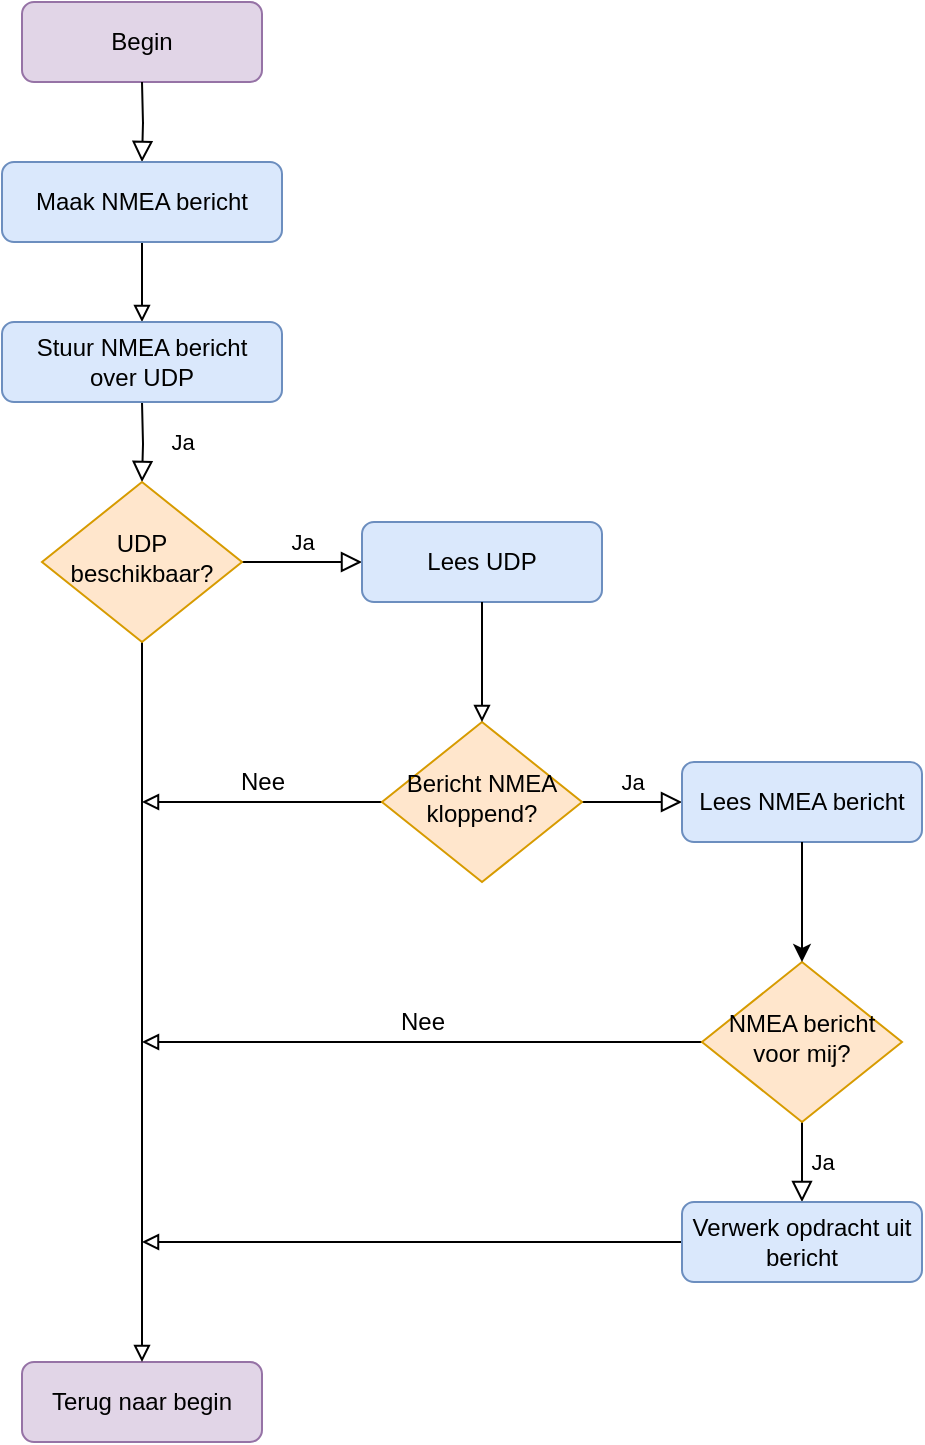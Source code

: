 <mxfile version="14.1.8" type="device"><diagram id="C5RBs43oDa-KdzZeNtuy" name="Page-1"><mxGraphModel dx="780" dy="853" grid="1" gridSize="10" guides="1" tooltips="1" connect="1" arrows="1" fold="1" page="1" pageScale="1" pageWidth="827" pageHeight="1169" math="0" shadow="0"><root><mxCell id="WIyWlLk6GJQsqaUBKTNV-0"/><mxCell id="WIyWlLk6GJQsqaUBKTNV-1" parent="WIyWlLk6GJQsqaUBKTNV-0"/><mxCell id="WIyWlLk6GJQsqaUBKTNV-3" value="Begin" style="rounded=1;whiteSpace=wrap;html=1;fontSize=12;glass=0;strokeWidth=1;shadow=0;fillColor=#e1d5e7;strokeColor=#9673a6;" parent="WIyWlLk6GJQsqaUBKTNV-1" vertex="1"><mxGeometry x="160" y="160" width="120" height="40" as="geometry"/></mxCell><mxCell id="WIyWlLk6GJQsqaUBKTNV-4" value="" style="rounded=0;html=1;jettySize=auto;orthogonalLoop=1;fontSize=11;endArrow=block;endFill=0;endSize=8;strokeWidth=1;shadow=0;labelBackgroundColor=none;edgeStyle=orthogonalEdgeStyle;exitX=0.5;exitY=1;exitDx=0;exitDy=0;" parent="WIyWlLk6GJQsqaUBKTNV-1" edge="1"><mxGeometry y="20" relative="1" as="geometry"><mxPoint as="offset"/><mxPoint x="220" y="200" as="sourcePoint"/><mxPoint x="220.0" y="240" as="targetPoint"/></mxGeometry></mxCell><mxCell id="WIyWlLk6GJQsqaUBKTNV-8" value="Ja" style="rounded=0;html=1;jettySize=auto;orthogonalLoop=1;fontSize=11;endArrow=block;endFill=0;endSize=8;strokeWidth=1;shadow=0;labelBackgroundColor=none;edgeStyle=orthogonalEdgeStyle;entryX=0.5;entryY=0;entryDx=0;entryDy=0;" parent="WIyWlLk6GJQsqaUBKTNV-1" target="o1F-5fitZRkF2Uo5-Anx-1" edge="1"><mxGeometry y="20" relative="1" as="geometry"><mxPoint as="offset"/><mxPoint x="220" y="360" as="sourcePoint"/><mxPoint x="220" y="420" as="targetPoint"/></mxGeometry></mxCell><mxCell id="WIyWlLk6GJQsqaUBKTNV-11" value="Terug naar begin" style="rounded=1;whiteSpace=wrap;html=1;fontSize=12;glass=0;strokeWidth=1;shadow=0;fillColor=#e1d5e7;strokeColor=#9673a6;" parent="WIyWlLk6GJQsqaUBKTNV-1" vertex="1"><mxGeometry x="160" y="840" width="120" height="40" as="geometry"/></mxCell><mxCell id="o1F-5fitZRkF2Uo5-Anx-21" style="edgeStyle=orthogonalEdgeStyle;rounded=0;orthogonalLoop=1;jettySize=auto;html=1;entryX=0.5;entryY=0;entryDx=0;entryDy=0;endArrow=block;endFill=0;" parent="WIyWlLk6GJQsqaUBKTNV-1" source="WIyWlLk6GJQsqaUBKTNV-12" target="o1F-5fitZRkF2Uo5-Anx-20" edge="1"><mxGeometry relative="1" as="geometry"/></mxCell><mxCell id="WIyWlLk6GJQsqaUBKTNV-12" value="Maak NMEA bericht" style="rounded=1;whiteSpace=wrap;html=1;fontSize=12;glass=0;strokeWidth=1;shadow=0;fillColor=#dae8fc;strokeColor=#6c8ebf;" parent="WIyWlLk6GJQsqaUBKTNV-1" vertex="1"><mxGeometry x="150" y="240" width="140" height="40" as="geometry"/></mxCell><mxCell id="o1F-5fitZRkF2Uo5-Anx-0" value="Ja" style="edgeStyle=orthogonalEdgeStyle;rounded=0;html=1;jettySize=auto;orthogonalLoop=1;fontSize=11;endArrow=block;endFill=0;endSize=8;strokeWidth=1;shadow=0;labelBackgroundColor=none;" parent="WIyWlLk6GJQsqaUBKTNV-1" source="o1F-5fitZRkF2Uo5-Anx-1" target="o1F-5fitZRkF2Uo5-Anx-2" edge="1"><mxGeometry y="10" relative="1" as="geometry"><mxPoint as="offset"/></mxGeometry></mxCell><mxCell id="o1F-5fitZRkF2Uo5-Anx-14" style="edgeStyle=orthogonalEdgeStyle;rounded=0;orthogonalLoop=1;jettySize=auto;html=1;entryX=0.5;entryY=0;entryDx=0;entryDy=0;endArrow=block;endFill=0;" parent="WIyWlLk6GJQsqaUBKTNV-1" source="o1F-5fitZRkF2Uo5-Anx-1" target="WIyWlLk6GJQsqaUBKTNV-11" edge="1"><mxGeometry relative="1" as="geometry"/></mxCell><mxCell id="o1F-5fitZRkF2Uo5-Anx-1" value="UDP beschikbaar?" style="rhombus;whiteSpace=wrap;html=1;shadow=0;fontFamily=Helvetica;fontSize=12;align=center;strokeWidth=1;spacing=6;spacingTop=-4;fillColor=#ffe6cc;strokeColor=#d79b00;" parent="WIyWlLk6GJQsqaUBKTNV-1" vertex="1"><mxGeometry x="170" y="400" width="100" height="80" as="geometry"/></mxCell><mxCell id="o1F-5fitZRkF2Uo5-Anx-2" value="Lees UDP" style="rounded=1;whiteSpace=wrap;html=1;fontSize=12;glass=0;strokeWidth=1;shadow=0;fillColor=#dae8fc;strokeColor=#6c8ebf;" parent="WIyWlLk6GJQsqaUBKTNV-1" vertex="1"><mxGeometry x="330" y="420" width="120" height="40" as="geometry"/></mxCell><mxCell id="o1F-5fitZRkF2Uo5-Anx-4" value="Ja" style="edgeStyle=orthogonalEdgeStyle;rounded=0;html=1;jettySize=auto;orthogonalLoop=1;fontSize=11;endArrow=block;endFill=0;endSize=8;strokeWidth=1;shadow=0;labelBackgroundColor=none;" parent="WIyWlLk6GJQsqaUBKTNV-1" source="o1F-5fitZRkF2Uo5-Anx-5" target="o1F-5fitZRkF2Uo5-Anx-6" edge="1"><mxGeometry y="10" relative="1" as="geometry"><mxPoint as="offset"/></mxGeometry></mxCell><mxCell id="o1F-5fitZRkF2Uo5-Anx-15" style="edgeStyle=orthogonalEdgeStyle;rounded=0;orthogonalLoop=1;jettySize=auto;html=1;endArrow=block;endFill=0;" parent="WIyWlLk6GJQsqaUBKTNV-1" source="o1F-5fitZRkF2Uo5-Anx-5" edge="1"><mxGeometry relative="1" as="geometry"><mxPoint x="220" y="560" as="targetPoint"/></mxGeometry></mxCell><mxCell id="o1F-5fitZRkF2Uo5-Anx-5" value="Bericht NMEA kloppend?" style="rhombus;whiteSpace=wrap;html=1;shadow=0;fontFamily=Helvetica;fontSize=12;align=center;strokeWidth=1;spacing=6;spacingTop=-4;fillColor=#ffe6cc;strokeColor=#d79b00;" parent="WIyWlLk6GJQsqaUBKTNV-1" vertex="1"><mxGeometry x="340" y="520" width="100" height="80" as="geometry"/></mxCell><mxCell id="o1F-5fitZRkF2Uo5-Anx-6" value="Lees NMEA bericht" style="rounded=1;whiteSpace=wrap;html=1;fontSize=12;glass=0;strokeWidth=1;shadow=0;fillColor=#dae8fc;strokeColor=#6c8ebf;" parent="WIyWlLk6GJQsqaUBKTNV-1" vertex="1"><mxGeometry x="490" y="540" width="120" height="40" as="geometry"/></mxCell><mxCell id="o1F-5fitZRkF2Uo5-Anx-7" value="" style="endArrow=block;html=1;exitX=0.5;exitY=1;exitDx=0;exitDy=0;endFill=0;" parent="WIyWlLk6GJQsqaUBKTNV-1" source="o1F-5fitZRkF2Uo5-Anx-2" target="o1F-5fitZRkF2Uo5-Anx-5" edge="1"><mxGeometry width="50" height="50" relative="1" as="geometry"><mxPoint x="450" y="560" as="sourcePoint"/><mxPoint x="500" y="510" as="targetPoint"/></mxGeometry></mxCell><mxCell id="o1F-5fitZRkF2Uo5-Anx-9" value="Ja" style="edgeStyle=orthogonalEdgeStyle;rounded=0;html=1;jettySize=auto;orthogonalLoop=1;fontSize=11;endArrow=block;endFill=0;endSize=8;strokeWidth=1;shadow=0;labelBackgroundColor=none;" parent="WIyWlLk6GJQsqaUBKTNV-1" source="o1F-5fitZRkF2Uo5-Anx-10" target="o1F-5fitZRkF2Uo5-Anx-11" edge="1"><mxGeometry y="10" relative="1" as="geometry"><mxPoint as="offset"/></mxGeometry></mxCell><mxCell id="o1F-5fitZRkF2Uo5-Anx-16" style="edgeStyle=orthogonalEdgeStyle;rounded=0;orthogonalLoop=1;jettySize=auto;html=1;endArrow=block;endFill=0;" parent="WIyWlLk6GJQsqaUBKTNV-1" source="o1F-5fitZRkF2Uo5-Anx-10" edge="1"><mxGeometry relative="1" as="geometry"><mxPoint x="220" y="680" as="targetPoint"/></mxGeometry></mxCell><mxCell id="o1F-5fitZRkF2Uo5-Anx-10" value="NMEA bericht voor mij?" style="rhombus;whiteSpace=wrap;html=1;shadow=0;fontFamily=Helvetica;fontSize=12;align=center;strokeWidth=1;spacing=6;spacingTop=-4;fillColor=#ffe6cc;strokeColor=#d79b00;" parent="WIyWlLk6GJQsqaUBKTNV-1" vertex="1"><mxGeometry x="500" y="640" width="100" height="80" as="geometry"/></mxCell><mxCell id="o1F-5fitZRkF2Uo5-Anx-19" style="edgeStyle=orthogonalEdgeStyle;rounded=0;orthogonalLoop=1;jettySize=auto;html=1;endArrow=block;endFill=0;" parent="WIyWlLk6GJQsqaUBKTNV-1" source="o1F-5fitZRkF2Uo5-Anx-11" edge="1"><mxGeometry relative="1" as="geometry"><mxPoint x="220" y="780" as="targetPoint"/></mxGeometry></mxCell><mxCell id="o1F-5fitZRkF2Uo5-Anx-11" value="Verwerk&amp;nbsp;opdracht uit bericht" style="rounded=1;whiteSpace=wrap;html=1;fontSize=12;glass=0;strokeWidth=1;shadow=0;fillColor=#dae8fc;strokeColor=#6c8ebf;" parent="WIyWlLk6GJQsqaUBKTNV-1" vertex="1"><mxGeometry x="490" y="760" width="120" height="40" as="geometry"/></mxCell><mxCell id="o1F-5fitZRkF2Uo5-Anx-12" value="" style="endArrow=classic;html=1;exitX=0.5;exitY=1;exitDx=0;exitDy=0;entryX=0.5;entryY=0;entryDx=0;entryDy=0;" parent="WIyWlLk6GJQsqaUBKTNV-1" source="o1F-5fitZRkF2Uo5-Anx-6" target="o1F-5fitZRkF2Uo5-Anx-10" edge="1"><mxGeometry width="50" height="50" relative="1" as="geometry"><mxPoint x="490" y="680" as="sourcePoint"/><mxPoint x="540" y="630" as="targetPoint"/></mxGeometry></mxCell><mxCell id="o1F-5fitZRkF2Uo5-Anx-17" value="Nee" style="text;html=1;align=center;verticalAlign=middle;resizable=0;points=[];autosize=1;" parent="WIyWlLk6GJQsqaUBKTNV-1" vertex="1"><mxGeometry x="260" y="540" width="40" height="20" as="geometry"/></mxCell><mxCell id="o1F-5fitZRkF2Uo5-Anx-18" value="Nee" style="text;html=1;align=center;verticalAlign=middle;resizable=0;points=[];autosize=1;" parent="WIyWlLk6GJQsqaUBKTNV-1" vertex="1"><mxGeometry x="340" y="660" width="40" height="20" as="geometry"/></mxCell><mxCell id="o1F-5fitZRkF2Uo5-Anx-20" value="Stuur NMEA bericht &lt;br&gt;over UDP" style="rounded=1;whiteSpace=wrap;html=1;fontSize=12;glass=0;strokeWidth=1;shadow=0;fillColor=#dae8fc;strokeColor=#6c8ebf;" parent="WIyWlLk6GJQsqaUBKTNV-1" vertex="1"><mxGeometry x="150" y="320" width="140" height="40" as="geometry"/></mxCell></root></mxGraphModel></diagram></mxfile>